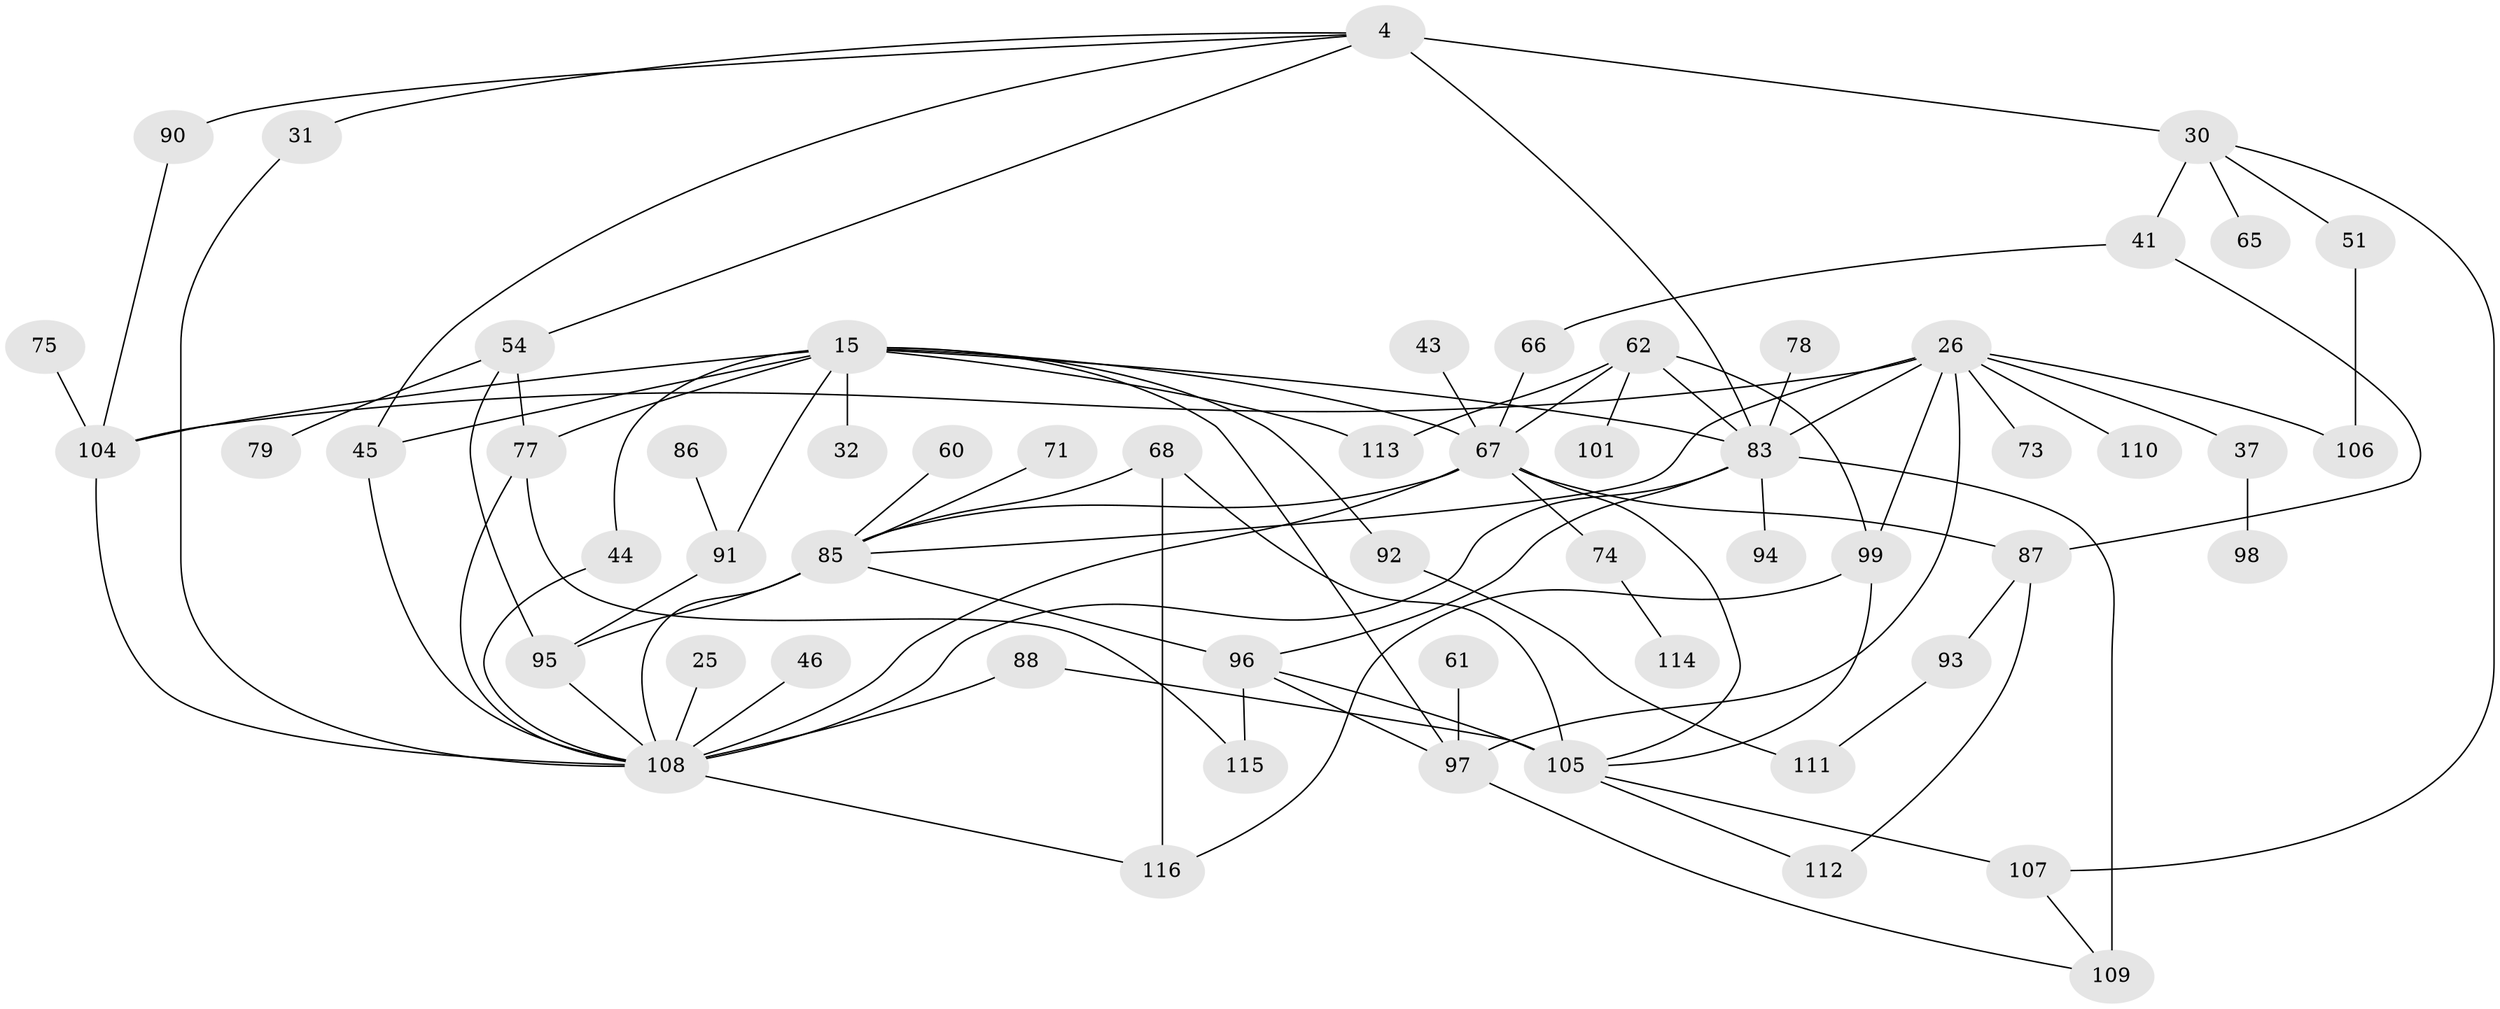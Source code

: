 // original degree distribution, {6: 0.034482758620689655, 5: 0.06896551724137931, 8: 0.017241379310344827, 4: 0.14655172413793102, 10: 0.008620689655172414, 2: 0.3275862068965517, 3: 0.16379310344827586, 7: 0.02586206896551724, 1: 0.20689655172413793}
// Generated by graph-tools (version 1.1) at 2025/41/03/09/25 04:41:17]
// undirected, 58 vertices, 93 edges
graph export_dot {
graph [start="1"]
  node [color=gray90,style=filled];
  4;
  15 [super="+9+6"];
  25;
  26 [super="+5"];
  30 [super="+7"];
  31;
  32;
  37 [super="+28"];
  41 [super="+27"];
  43;
  44;
  45 [super="+20"];
  46;
  51;
  54;
  60;
  61;
  62 [super="+23+58"];
  65;
  66 [super="+29+47+50"];
  67 [super="+19"];
  68;
  71;
  73;
  74;
  75;
  77 [super="+72+63+35"];
  78;
  79;
  83 [super="+22+39"];
  85 [super="+59+70+56"];
  86;
  87;
  88;
  90;
  91 [super="+53"];
  92;
  93;
  94;
  95 [super="+57"];
  96 [super="+89"];
  97 [super="+3"];
  98;
  99 [super="+36"];
  101;
  104 [super="+14+42"];
  105 [super="+103+100"];
  106;
  107;
  108 [super="+18+34"];
  109 [super="+76+69"];
  110;
  111;
  112;
  113;
  114;
  115;
  116 [super="+102"];
  4 -- 45;
  4 -- 54;
  4 -- 31;
  4 -- 83 [weight=3];
  4 -- 90;
  4 -- 30;
  15 -- 32;
  15 -- 44;
  15 -- 83 [weight=2];
  15 -- 77 [weight=2];
  15 -- 97 [weight=2];
  15 -- 104 [weight=2];
  15 -- 113;
  15 -- 92;
  15 -- 67;
  15 -- 45;
  15 -- 91;
  25 -- 108;
  26 -- 97 [weight=2];
  26 -- 110;
  26 -- 73;
  26 -- 106;
  26 -- 83;
  26 -- 37;
  26 -- 104;
  26 -- 85 [weight=2];
  26 -- 99;
  30 -- 51;
  30 -- 41 [weight=2];
  30 -- 65;
  30 -- 107;
  31 -- 108;
  37 -- 98;
  41 -- 66;
  41 -- 87;
  43 -- 67;
  44 -- 108;
  45 -- 108;
  46 -- 108;
  51 -- 106;
  54 -- 79;
  54 -- 95;
  54 -- 77;
  60 -- 85;
  61 -- 97;
  62 -- 101;
  62 -- 113;
  62 -- 67;
  62 -- 83 [weight=2];
  62 -- 99;
  66 -- 67;
  67 -- 74;
  67 -- 108 [weight=2];
  67 -- 87;
  67 -- 105;
  67 -- 85;
  68 -- 105 [weight=3];
  68 -- 116;
  68 -- 85;
  71 -- 85;
  74 -- 114;
  75 -- 104;
  77 -- 108;
  77 -- 115;
  78 -- 83;
  83 -- 94;
  83 -- 108;
  83 -- 109 [weight=3];
  83 -- 96;
  85 -- 95;
  85 -- 96;
  85 -- 108;
  86 -- 91;
  87 -- 93;
  87 -- 112;
  88 -- 108;
  88 -- 105;
  90 -- 104;
  91 -- 95 [weight=2];
  92 -- 111;
  93 -- 111;
  95 -- 108;
  96 -- 105 [weight=2];
  96 -- 97;
  96 -- 115;
  97 -- 109;
  99 -- 116;
  99 -- 105;
  104 -- 108;
  105 -- 112;
  105 -- 107;
  107 -- 109;
  108 -- 116;
}
